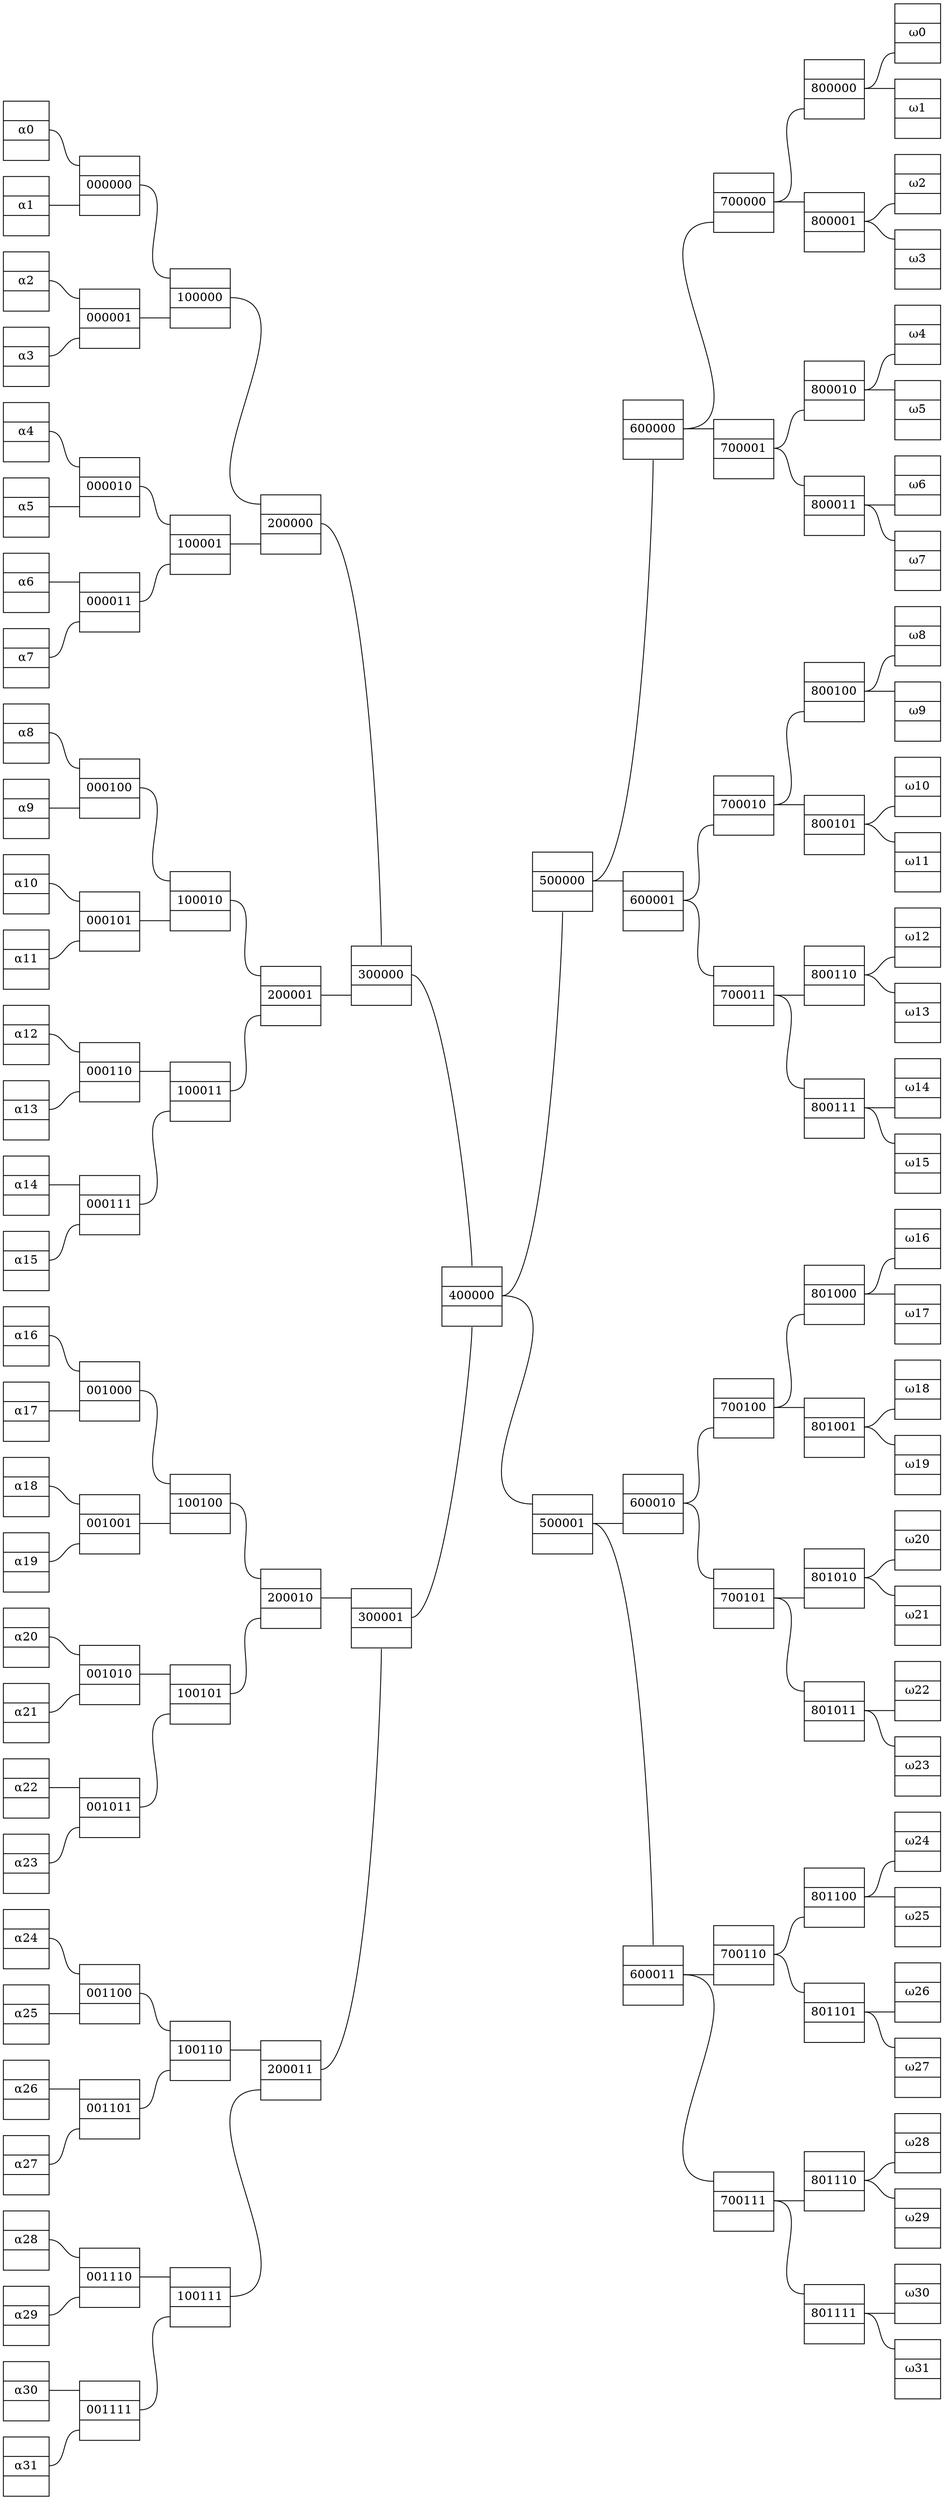 graph "32 binairy tree general" {
	graph [bb="0,0,981,2829",
		rankdir=LR
	];
	node [height=.1,
		label="\N",
		shape=record
	];
	α00000	 [height=0.97222,
		label="<f0> |<f1> α0|<f2>",
		pos="27,2763",
		rects="0,2774.5,54,2797.5 0,2751.5,54,2774.5 0,2728.5,54,2751.5",
		width=0.75];
	000000	 [height=0.97222,
		label="<f0> |<f1> 000000|<f2>",
		pos="118.5,2698",
		rects="90,2709.5,147,2732.5 90,2686.5,147,2709.5 90,2663.5,147,2686.5",
		width=0.79167];
	α00000:f1 -- 000000:f0	 [pos="54,2763 78.585,2763 65.415,2721 90,2721"];
	100000	 [height=0.97222,
		label="<f0> |<f1> 100000|<f2>",
		pos="211.5,2566",
		rects="183,2577.5,240,2600.5 183,2554.5,240,2577.5 183,2531.5,240,2554.5",
		width=0.79167];
	000000:f1 -- 100000:f0	 [pos="147,2698 198.02,2698 131.98,2589 183,2589"];
	α00001	 [height=0.97222,
		label="<f0> |<f1> α1|<f2>",
		pos="27,2675",
		rects="0,2686.5,54,2709.5 0,2663.5,54,2686.5 0,2640.5,54,2663.5",
		width=0.75];
	α00001:f1 -- 000000:f2	 [pos="54,2675 70,2675 74,2675 90,2675"];
	α00010	 [height=0.97222,
		label="<f0> |<f1> α2|<f2>",
		pos="27,2587",
		rects="0,2598.5,54,2621.5 0,2575.5,54,2598.5 0,2552.5,54,2575.5",
		width=0.75];
	000001	 [height=0.97222,
		label="<f0> |<f1> 000001|<f2>",
		pos="118.5,2543",
		rects="90,2554.5,147,2577.5 90,2531.5,147,2554.5 90,2508.5,147,2531.5",
		width=0.79167];
	α00010:f1 -- 000001:f0	 [pos="54,2587 72.523,2587 71.477,2566 90,2566"];
	000001:f1 -- 100000:f2	 [pos="147,2543 163,2543 167,2543 183,2543"];
	α00011	 [height=0.97222,
		label="<f0> |<f1> α3|<f2>",
		pos="27,2499",
		rects="0,2510.5,54,2533.5 0,2487.5,54,2510.5 0,2464.5,54,2487.5",
		width=0.75];
	α00011:f1 -- 000001:f2	 [pos="54,2499 72.523,2499 71.477,2520 90,2520"];
	α00100	 [height=0.97222,
		label="<f0> |<f1> α4|<f2>",
		pos="27,2411",
		rects="0,2422.5,54,2445.5 0,2399.5,54,2422.5 0,2376.5,54,2399.5",
		width=0.75];
	000010	 [height=0.97222,
		label="<f0> |<f1> 000010|<f2>",
		pos="118.5,2346",
		rects="90,2357.5,147,2380.5 90,2334.5,147,2357.5 90,2311.5,147,2334.5",
		width=0.79167];
	α00100:f1 -- 000010:f0	 [pos="54,2411 78.585,2411 65.415,2369 90,2369"];
	100001	 [height=0.97222,
		label="<f0> |<f1> 100001|<f2>",
		pos="211.5,2279",
		rects="183,2290.5,240,2313.5 183,2267.5,240,2290.5 183,2244.5,240,2267.5",
		width=0.79167];
	000010:f1 -- 100001:f0	 [pos="147,2346 172.27,2346 157.73,2302 183,2302"];
	α00101	 [height=0.97222,
		label="<f0> |<f1> α5|<f2>",
		pos="27,2323",
		rects="0,2334.5,54,2357.5 0,2311.5,54,2334.5 0,2288.5,54,2311.5",
		width=0.75];
	α00101:f1 -- 000010:f2	 [pos="54,2323 70,2323 74,2323 90,2323"];
	α00110	 [height=0.97222,
		label="<f0> |<f1> α6|<f2>",
		pos="27,2235",
		rects="0,2246.5,54,2269.5 0,2223.5,54,2246.5 0,2200.5,54,2223.5",
		width=0.75];
	000011	 [height=0.97222,
		label="<f0> |<f1> 000011|<f2>",
		pos="118.5,2212",
		rects="90,2223.5,147,2246.5 90,2200.5,147,2223.5 90,2177.5,147,2200.5",
		width=0.79167];
	α00110:f1 -- 000011:f0	 [pos="54,2235 70,2235 74,2235 90,2235"];
	000011:f1 -- 100001:f2	 [pos="147,2212 172.27,2212 157.73,2256 183,2256"];
	α00111	 [height=0.97222,
		label="<f0> |<f1> α7|<f2>",
		pos="27,2147",
		rects="0,2158.5,54,2181.5 0,2135.5,54,2158.5 0,2112.5,54,2135.5",
		width=0.75];
	α00111:f1 -- 000011:f2	 [pos="54,2147 78.585,2147 65.415,2189 90,2189"];
	α01000	 [height=0.97222,
		label="<f0> |<f1> α8|<f2>",
		pos="27,2059",
		rects="0,2070.5,54,2093.5 0,2047.5,54,2070.5 0,2024.5,54,2047.5",
		width=0.75];
	000100	 [height=0.97222,
		label="<f0> |<f1> 000100|<f2>",
		pos="118.5,1994",
		rects="90,2005.5,147,2028.5 90,1982.5,147,2005.5 90,1959.5,147,1982.5",
		width=0.79167];
	α01000:f1 -- 000100:f0	 [pos="54,2059 78.585,2059 65.415,2017 90,2017"];
	100010	 [height=0.97222,
		label="<f0> |<f1> 100010|<f2>",
		pos="211.5,1862",
		rects="183,1873.5,240,1896.5 183,1850.5,240,1873.5 183,1827.5,240,1850.5",
		width=0.79167];
	000100:f1 -- 100010:f0	 [pos="147,1994 198.02,1994 131.98,1885 183,1885"];
	α01001	 [height=0.97222,
		label="<f0> |<f1> α9|<f2>",
		pos="27,1971",
		rects="0,1982.5,54,2005.5 0,1959.5,54,1982.5 0,1936.5,54,1959.5",
		width=0.75];
	α01001:f1 -- 000100:f2	 [pos="54,1971 70,1971 74,1971 90,1971"];
	α01010	 [height=0.97222,
		label="<f0> |<f1> α10|<f2>",
		pos="27,1883",
		rects="0,1894.5,54,1917.5 0,1871.5,54,1894.5 0,1848.5,54,1871.5",
		width=0.75];
	000101	 [height=0.97222,
		label="<f0> |<f1> 000101|<f2>",
		pos="118.5,1839",
		rects="90,1850.5,147,1873.5 90,1827.5,147,1850.5 90,1804.5,147,1827.5",
		width=0.79167];
	α01010:f1 -- 000101:f0	 [pos="54,1883 72.523,1883 71.477,1862 90,1862"];
	000101:f1 -- 100010:f2	 [pos="147,1839 163,1839 167,1839 183,1839"];
	α01011	 [height=0.97222,
		label="<f0> |<f1> α11|<f2>",
		pos="27,1795",
		rects="0,1806.5,54,1829.5 0,1783.5,54,1806.5 0,1760.5,54,1783.5",
		width=0.75];
	α01011:f1 -- 000101:f2	 [pos="54,1795 72.523,1795 71.477,1816 90,1816"];
	α01100	 [height=0.97222,
		label="<f0> |<f1> α12|<f2>",
		pos="27,1707",
		rects="0,1718.5,54,1741.5 0,1695.5,54,1718.5 0,1672.5,54,1695.5",
		width=0.75];
	000110	 [height=0.97222,
		label="<f0> |<f1> 000110|<f2>",
		pos="118.5,1663",
		rects="90,1674.5,147,1697.5 90,1651.5,147,1674.5 90,1628.5,147,1651.5",
		width=0.79167];
	α01100:f1 -- 000110:f0	 [pos="54,1707 72.523,1707 71.477,1686 90,1686"];
	100011	 [height=0.97222,
		label="<f0> |<f1> 100011|<f2>",
		pos="211.5,1640",
		rects="183,1651.5,240,1674.5 183,1628.5,240,1651.5 183,1605.5,240,1628.5",
		width=0.79167];
	000110:f1 -- 100011:f0	 [pos="147,1663 163,1663 167,1663 183,1663"];
	α01101	 [height=0.97222,
		label="<f0> |<f1> α13|<f2>",
		pos="27,1619",
		rects="0,1630.5,54,1653.5 0,1607.5,54,1630.5 0,1584.5,54,1607.5",
		width=0.75];
	α01101:f1 -- 000110:f2	 [pos="54,1619 72.523,1619 71.477,1640 90,1640"];
	α01110	 [height=0.97222,
		label="<f0> |<f1> α14|<f2>",
		pos="27,1531",
		rects="0,1542.5,54,1565.5 0,1519.5,54,1542.5 0,1496.5,54,1519.5",
		width=0.75];
	000111	 [height=0.97222,
		label="<f0> |<f1> 000111|<f2>",
		pos="118.5,1508",
		rects="90,1519.5,147,1542.5 90,1496.5,147,1519.5 90,1473.5,147,1496.5",
		width=0.79167];
	α01110:f1 -- 000111:f0	 [pos="54,1531 70,1531 74,1531 90,1531"];
	000111:f1 -- 100011:f2	 [pos="147,1508 198.02,1508 131.98,1617 183,1617"];
	α01111	 [height=0.97222,
		label="<f0> |<f1> α15|<f2>",
		pos="27,1443",
		rects="0,1454.5,54,1477.5 0,1431.5,54,1454.5 0,1408.5,54,1431.5",
		width=0.75];
	α01111:f1 -- 000111:f2	 [pos="54,1443 78.585,1443 65.415,1485 90,1485"];
	α10000	 [height=0.97222,
		label="<f0> |<f1> α16|<f2>",
		pos="27,1355",
		rects="0,1366.5,54,1389.5 0,1343.5,54,1366.5 0,1320.5,54,1343.5",
		width=0.75];
	001000	 [height=0.97222,
		label="<f0> |<f1> 001000|<f2>",
		pos="118.5,1290",
		rects="90,1301.5,147,1324.5 90,1278.5,147,1301.5 90,1255.5,147,1278.5",
		width=0.79167];
	α10000:f1 -- 001000:f0	 [pos="54,1355 78.585,1355 65.415,1313 90,1313"];
	100100	 [height=0.97222,
		label="<f0> |<f1> 100100|<f2>",
		pos="211.5,1158",
		rects="183,1169.5,240,1192.5 183,1146.5,240,1169.5 183,1123.5,240,1146.5",
		width=0.79167];
	001000:f1 -- 100100:f0	 [pos="147,1290 198.02,1290 131.98,1181 183,1181"];
	α10001	 [height=0.97222,
		label="<f0> |<f1> α17|<f2>",
		pos="27,1267",
		rects="0,1278.5,54,1301.5 0,1255.5,54,1278.5 0,1232.5,54,1255.5",
		width=0.75];
	α10001:f1 -- 001000:f2	 [pos="54,1267 70,1267 74,1267 90,1267"];
	α10010	 [height=0.97222,
		label="<f0> |<f1> α18|<f2>",
		pos="27,1179",
		rects="0,1190.5,54,1213.5 0,1167.5,54,1190.5 0,1144.5,54,1167.5",
		width=0.75];
	001001	 [height=0.97222,
		label="<f0> |<f1> 001001|<f2>",
		pos="118.5,1135",
		rects="90,1146.5,147,1169.5 90,1123.5,147,1146.5 90,1100.5,147,1123.5",
		width=0.79167];
	α10010:f1 -- 001001:f0	 [pos="54,1179 72.523,1179 71.477,1158 90,1158"];
	001001:f1 -- 100100:f2	 [pos="147,1135 163,1135 167,1135 183,1135"];
	α10011	 [height=0.97222,
		label="<f0> |<f1> α19|<f2>",
		pos="27,1091",
		rects="0,1102.5,54,1125.5 0,1079.5,54,1102.5 0,1056.5,54,1079.5",
		width=0.75];
	α10011:f1 -- 001001:f2	 [pos="54,1091 72.523,1091 71.477,1112 90,1112"];
	α10100	 [height=0.97222,
		label="<f0> |<f1> α20|<f2>",
		pos="27,1003",
		rects="0,1014.5,54,1037.5 0,991.5,54,1014.5 0,968.5,54,991.5",
		width=0.75];
	001010	 [height=0.97222,
		label="<f0> |<f1> 001010|<f2>",
		pos="118.5,959",
		rects="90,970.5,147,993.5 90,947.5,147,970.5 90,924.5,147,947.5",
		width=0.79167];
	α10100:f1 -- 001010:f0	 [pos="54,1003 72.523,1003 71.477,982 90,982"];
	100101	 [height=0.97222,
		label="<f0> |<f1> 100101|<f2>",
		pos="211.5,936",
		rects="183,947.5,240,970.5 183,924.5,240,947.5 183,901.5,240,924.5",
		width=0.79167];
	001010:f1 -- 100101:f0	 [pos="147,959 163,959 167,959 183,959"];
	α10101	 [height=0.97222,
		label="<f0> |<f1> α21|<f2>",
		pos="27,915",
		rects="0,926.5,54,949.5 0,903.5,54,926.5 0,880.5,54,903.5",
		width=0.75];
	α10101:f1 -- 001010:f2	 [pos="54,915 72.523,915 71.477,936 90,936"];
	α10110	 [height=0.97222,
		label="<f0> |<f1> α22|<f2>",
		pos="27,827",
		rects="0,838.5,54,861.5 0,815.5,54,838.5 0,792.5,54,815.5",
		width=0.75];
	001011	 [height=0.97222,
		label="<f0> |<f1> 001011|<f2>",
		pos="118.5,804",
		rects="90,815.5,147,838.5 90,792.5,147,815.5 90,769.5,147,792.5",
		width=0.79167];
	α10110:f1 -- 001011:f0	 [pos="54,827 70,827 74,827 90,827"];
	001011:f1 -- 100101:f2	 [pos="147,804 198.02,804 131.98,913 183,913"];
	α10111	 [height=0.97222,
		label="<f0> |<f1> α23|<f2>",
		pos="27,739",
		rects="0,750.5,54,773.5 0,727.5,54,750.5 0,704.5,54,727.5",
		width=0.75];
	α10111:f1 -- 001011:f2	 [pos="54,739 78.585,739 65.415,781 90,781"];
	α11000	 [height=0.97222,
		label="<f0> |<f1> α24|<f2>",
		pos="27,651",
		rects="0,662.5,54,685.5 0,639.5,54,662.5 0,616.5,54,639.5",
		width=0.75];
	001100	 [height=0.97222,
		label="<f0> |<f1> 001100|<f2>",
		pos="118.5,586",
		rects="90,597.5,147,620.5 90,574.5,147,597.5 90,551.5,147,574.5",
		width=0.79167];
	α11000:f1 -- 001100:f0	 [pos="54,651 78.585,651 65.415,609 90,609"];
	100110	 [height=0.97222,
		label="<f0> |<f1> 100110|<f2>",
		pos="211.5,519",
		rects="183,530.5,240,553.5 183,507.5,240,530.5 183,484.5,240,507.5",
		width=0.79167];
	001100:f1 -- 100110:f0	 [pos="147,586 172.27,586 157.73,542 183,542"];
	α11001	 [height=0.97222,
		label="<f0> |<f1> α25|<f2>",
		pos="27,563",
		rects="0,574.5,54,597.5 0,551.5,54,574.5 0,528.5,54,551.5",
		width=0.75];
	α11001:f1 -- 001100:f2	 [pos="54,563 70,563 74,563 90,563"];
	α11010	 [height=0.97222,
		label="<f0> |<f1> α26|<f2>",
		pos="27,475",
		rects="0,486.5,54,509.5 0,463.5,54,486.5 0,440.5,54,463.5",
		width=0.75];
	001101	 [height=0.97222,
		label="<f0> |<f1> 001101|<f2>",
		pos="118.5,452",
		rects="90,463.5,147,486.5 90,440.5,147,463.5 90,417.5,147,440.5",
		width=0.79167];
	α11010:f1 -- 001101:f0	 [pos="54,475 70,475 74,475 90,475"];
	001101:f1 -- 100110:f2	 [pos="147,452 172.27,452 157.73,496 183,496"];
	α11011	 [height=0.97222,
		label="<f0> |<f1> α27|<f2>",
		pos="27,387",
		rects="0,398.5,54,421.5 0,375.5,54,398.5 0,352.5,54,375.5",
		width=0.75];
	α11011:f1 -- 001101:f2	 [pos="54,387 78.585,387 65.415,429 90,429"];
	α11100	 [height=0.97222,
		label="<f0> |<f1> α28|<f2>",
		pos="27,299",
		rects="0,310.5,54,333.5 0,287.5,54,310.5 0,264.5,54,287.5",
		width=0.75];
	001110	 [height=0.97222,
		label="<f0> |<f1> 001110|<f2>",
		pos="118.5,255",
		rects="90,266.5,147,289.5 90,243.5,147,266.5 90,220.5,147,243.5",
		width=0.79167];
	α11100:f1 -- 001110:f0	 [pos="54,299 72.523,299 71.477,278 90,278"];
	100111	 [height=0.97222,
		label="<f0> |<f1> 100111|<f2>",
		pos="211.5,232",
		rects="183,243.5,240,266.5 183,220.5,240,243.5 183,197.5,240,220.5",
		width=0.79167];
	001110:f1 -- 100111:f0	 [pos="147,255 163,255 167,255 183,255"];
	α11101	 [height=0.97222,
		label="<f0> |<f1> α29|<f2>",
		pos="27,211",
		rects="0,222.5,54,245.5 0,199.5,54,222.5 0,176.5,54,199.5",
		width=0.75];
	α11101:f1 -- 001110:f2	 [pos="54,211 72.523,211 71.477,232 90,232"];
	α11110	 [height=0.97222,
		label="<f0> |<f1> α30|<f2>",
		pos="27,123",
		rects="0,134.5,54,157.5 0,111.5,54,134.5 0,88.5,54,111.5",
		width=0.75];
	001111	 [height=0.97222,
		label="<f0> |<f1> 001111|<f2>",
		pos="118.5,100",
		rects="90,111.5,147,134.5 90,88.5,147,111.5 90,65.5,147,88.5",
		width=0.79167];
	α11110:f1 -- 001111:f0	 [pos="54,123 70,123 74,123 90,123"];
	001111:f1 -- 100111:f2	 [pos="147,100 198.02,100 131.98,209 183,209"];
	α11111	 [height=0.97222,
		label="<f0> |<f1> α31|<f2>",
		pos="27,35",
		rects="0,46.5,54,69.5 0,23.5,54,46.5 0,0.5,54,23.5",
		width=0.75];
	α11111:f1 -- 001111:f2	 [pos="54,35 78.585,35 65.415,77 90,77"];
	ω00000	 [height=0.97222,
		label="<f0> |<f1> ω0|<f2>",
		pos="954,2794",
		rects="927,2805.5,981,2828.5 927,2782.5,981,2805.5 927,2759.5,981,2782.5",
		width=0.75];
	ω00001	 [height=0.97222,
		label="<f0> |<f1> ω1|<f2>",
		pos="954,2706",
		rects="927,2717.5,981,2740.5 927,2694.5,981,2717.5 927,2671.5,981,2694.5",
		width=0.75];
	ω00010	 [height=0.97222,
		label="<f0> |<f1> ω2|<f2>",
		pos="954,2618",
		rects="927,2629.5,981,2652.5 927,2606.5,981,2629.5 927,2583.5,981,2606.5",
		width=0.75];
	ω00011	 [height=0.97222,
		label="<f0> |<f1> ω3|<f2>",
		pos="954,2530",
		rects="927,2541.5,981,2564.5 927,2518.5,981,2541.5 927,2495.5,981,2518.5",
		width=0.75];
	ω00100	 [height=0.97222,
		label="<f0> |<f1> ω4|<f2>",
		pos="954,2442",
		rects="927,2453.5,981,2476.5 927,2430.5,981,2453.5 927,2407.5,981,2430.5",
		width=0.75];
	ω00101	 [height=0.97222,
		label="<f0> |<f1> ω5|<f2>",
		pos="954,2354",
		rects="927,2365.5,981,2388.5 927,2342.5,981,2365.5 927,2319.5,981,2342.5",
		width=0.75];
	ω00110	 [height=0.97222,
		label="<f0> |<f1> ω6|<f2>",
		pos="954,2266",
		rects="927,2277.5,981,2300.5 927,2254.5,981,2277.5 927,2231.5,981,2254.5",
		width=0.75];
	ω00111	 [height=0.97222,
		label="<f0> |<f1> ω7|<f2>",
		pos="954,2178",
		rects="927,2189.5,981,2212.5 927,2166.5,981,2189.5 927,2143.5,981,2166.5",
		width=0.75];
	ω01000	 [height=0.97222,
		label="<f0> |<f1> ω8|<f2>",
		pos="954,2090",
		rects="927,2101.5,981,2124.5 927,2078.5,981,2101.5 927,2055.5,981,2078.5",
		width=0.75];
	ω01001	 [height=0.97222,
		label="<f0> |<f1> ω9|<f2>",
		pos="954,2002",
		rects="927,2013.5,981,2036.5 927,1990.5,981,2013.5 927,1967.5,981,1990.5",
		width=0.75];
	ω01010	 [height=0.97222,
		label="<f0> |<f1> ω10|<f2>",
		pos="954,1914",
		rects="927,1925.5,981,1948.5 927,1902.5,981,1925.5 927,1879.5,981,1902.5",
		width=0.75];
	ω01011	 [height=0.97222,
		label="<f0> |<f1> ω11|<f2>",
		pos="954,1826",
		rects="927,1837.5,981,1860.5 927,1814.5,981,1837.5 927,1791.5,981,1814.5",
		width=0.75];
	ω01100	 [height=0.97222,
		label="<f0> |<f1> ω12|<f2>",
		pos="954,1738",
		rects="927,1749.5,981,1772.5 927,1726.5,981,1749.5 927,1703.5,981,1726.5",
		width=0.75];
	ω01101	 [height=0.97222,
		label="<f0> |<f1> ω13|<f2>",
		pos="954,1650",
		rects="927,1661.5,981,1684.5 927,1638.5,981,1661.5 927,1615.5,981,1638.5",
		width=0.75];
	ω01110	 [height=0.97222,
		label="<f0> |<f1> ω14|<f2>",
		pos="954,1562",
		rects="927,1573.5,981,1596.5 927,1550.5,981,1573.5 927,1527.5,981,1550.5",
		width=0.75];
	ω01111	 [height=0.97222,
		label="<f0> |<f1> ω15|<f2>",
		pos="954,1474",
		rects="927,1485.5,981,1508.5 927,1462.5,981,1485.5 927,1439.5,981,1462.5",
		width=0.75];
	ω10000	 [height=0.97222,
		label="<f0> |<f1> ω16|<f2>",
		pos="954,1386",
		rects="927,1397.5,981,1420.5 927,1374.5,981,1397.5 927,1351.5,981,1374.5",
		width=0.75];
	ω10001	 [height=0.97222,
		label="<f0> |<f1> ω17|<f2>",
		pos="954,1298",
		rects="927,1309.5,981,1332.5 927,1286.5,981,1309.5 927,1263.5,981,1286.5",
		width=0.75];
	ω10010	 [height=0.97222,
		label="<f0> |<f1> ω18|<f2>",
		pos="954,1210",
		rects="927,1221.5,981,1244.5 927,1198.5,981,1221.5 927,1175.5,981,1198.5",
		width=0.75];
	ω10011	 [height=0.97222,
		label="<f0> |<f1> ω19|<f2>",
		pos="954,1122",
		rects="927,1133.5,981,1156.5 927,1110.5,981,1133.5 927,1087.5,981,1110.5",
		width=0.75];
	ω10100	 [height=0.97222,
		label="<f0> |<f1> ω20|<f2>",
		pos="954,1034",
		rects="927,1045.5,981,1068.5 927,1022.5,981,1045.5 927,999.5,981,1022.5",
		width=0.75];
	ω10101	 [height=0.97222,
		label="<f0> |<f1> ω21|<f2>",
		pos="954,946",
		rects="927,957.5,981,980.5 927,934.5,981,957.5 927,911.5,981,934.5",
		width=0.75];
	ω10110	 [height=0.97222,
		label="<f0> |<f1> ω22|<f2>",
		pos="954,858",
		rects="927,869.5,981,892.5 927,846.5,981,869.5 927,823.5,981,846.5",
		width=0.75];
	ω10111	 [height=0.97222,
		label="<f0> |<f1> ω23|<f2>",
		pos="954,770",
		rects="927,781.5,981,804.5 927,758.5,981,781.5 927,735.5,981,758.5",
		width=0.75];
	ω11000	 [height=0.97222,
		label="<f0> |<f1> ω24|<f2>",
		pos="954,682",
		rects="927,693.5,981,716.5 927,670.5,981,693.5 927,647.5,981,670.5",
		width=0.75];
	ω11001	 [height=0.97222,
		label="<f0> |<f1> ω25|<f2>",
		pos="954,594",
		rects="927,605.5,981,628.5 927,582.5,981,605.5 927,559.5,981,582.5",
		width=0.75];
	ω11010	 [height=0.97222,
		label="<f0> |<f1> ω26|<f2>",
		pos="954,506",
		rects="927,517.5,981,540.5 927,494.5,981,517.5 927,471.5,981,494.5",
		width=0.75];
	ω11011	 [height=0.97222,
		label="<f0> |<f1> ω27|<f2>",
		pos="954,418",
		rects="927,429.5,981,452.5 927,406.5,981,429.5 927,383.5,981,406.5",
		width=0.75];
	ω11100	 [height=0.97222,
		label="<f0> |<f1> ω28|<f2>",
		pos="954,330",
		rects="927,341.5,981,364.5 927,318.5,981,341.5 927,295.5,981,318.5",
		width=0.75];
	ω11101	 [height=0.97222,
		label="<f0> |<f1> ω29|<f2>",
		pos="954,242",
		rects="927,253.5,981,276.5 927,230.5,981,253.5 927,207.5,981,230.5",
		width=0.75];
	ω11110	 [height=0.97222,
		label="<f0> |<f1> ω30|<f2>",
		pos="954,154",
		rects="927,165.5,981,188.5 927,142.5,981,165.5 927,119.5,981,142.5",
		width=0.75];
	ω11111	 [height=0.97222,
		label="<f0> |<f1> ω31|<f2>",
		pos="954,66",
		rects="927,77.5,981,100.5 927,54.5,981,77.5 927,31.5,981,54.5",
		width=0.75];
	200000	 [height=0.97222,
		label="<f0> |<f1> 200000|<f2>",
		pos="304.5,2302",
		rects="276,2313.5,333,2336.5 276,2290.5,333,2313.5 276,2267.5,333,2290.5",
		width=0.79167];
	100000:f1 -- 200000:f0	 [pos="240,2566 292.66,2566 304.5,2390.7 304.5,2338"];
	100001:f1 -- 200000:f2	 [pos="240,2279 256,2279 260,2279 276,2279"];
	200001	 [height=0.97222,
		label="<f0> |<f1> 200001|<f2>",
		pos="304.5,1751",
		rects="276,1762.5,333,1785.5 276,1739.5,333,1762.5 276,1716.5,333,1739.5",
		width=0.79167];
	100010:f1 -- 200001:f0	 [pos="240,1862 282.26,1862 233.74,1774 276,1774"];
	100011:f1 -- 200001:f2	 [pos="240,1640 282.26,1640 233.74,1728 276,1728"];
	200010	 [height=0.97222,
		label="<f0> |<f1> 200010|<f2>",
		pos="304.5,1068",
		rects="276,1079.5,333,1102.5 276,1056.5,333,1079.5 276,1033.5,333,1056.5",
		width=0.79167];
	100100:f1 -- 200010:f0	 [pos="240,1158 273.8,1158 242.2,1091 276,1091"];
	100101:f1 -- 200010:f2	 [pos="240,936 291.02,936 224.98,1045 276,1045"];
	200011	 [height=0.97222,
		label="<f0> |<f1> 200011|<f2>",
		pos="304.5,496",
		rects="276,507.5,333,530.5 276,484.5,333,507.5 276,461.5,333,484.5",
		width=0.79167];
	100110:f1 -- 200011:f0	 [pos="240,519 256,519 260,519 276,519"];
	100111:f1 -- 200011:f2	 [pos="240,232 292.66,232 304.5,407.34 304.5,460"];
	800000	 [height=0.97222,
		label="<f0> |<f1> 800000|<f2>",
		pos="862.5,2729",
		rects="834,2740.5,891,2763.5 834,2717.5,891,2740.5 834,2694.5,891,2717.5",
		width=0.79167];
	800000:f1 -- ω00000:f2	 [pos="891,2729 915.59,2729 902.41,2771 927,2771"];
	800000:f1 -- ω00001:f0	 [pos="891,2729 907,2729 911,2729 927,2729"];
	800001	 [height=0.97222,
		label="<f0> |<f1> 800001|<f2>",
		pos="862.5,2574",
		rects="834,2585.5,891,2608.5 834,2562.5,891,2585.5 834,2539.5,891,2562.5",
		width=0.79167];
	800001:f1 -- ω00010:f2	 [pos="891,2574 909.52,2574 908.48,2595 927,2595"];
	800001:f1 -- ω00011:f0	 [pos="891,2574 909.52,2574 908.48,2553 927,2553"];
	800010	 [height=0.97222,
		label="<f0> |<f1> 800010|<f2>",
		pos="862.5,2377",
		rects="834,2388.5,891,2411.5 834,2365.5,891,2388.5 834,2342.5,891,2365.5",
		width=0.79167];
	800010:f1 -- ω00100:f2	 [pos="891,2377 915.59,2377 902.41,2419 927,2419"];
	800010:f1 -- ω00101:f0	 [pos="891,2377 907,2377 911,2377 927,2377"];
	800011	 [height=0.97222,
		label="<f0> |<f1> 800011|<f2>",
		pos="862.5,2243",
		rects="834,2254.5,891,2277.5 834,2231.5,891,2254.5 834,2208.5,891,2231.5",
		width=0.79167];
	800011:f1 -- ω00110:f2	 [pos="891,2243 907,2243 911,2243 927,2243"];
	800011:f1 -- ω00111:f0	 [pos="891,2243 915.59,2243 902.41,2201 927,2201"];
	800100	 [height=0.97222,
		label="<f0> |<f1> 800100|<f2>",
		pos="862.5,2025",
		rects="834,2036.5,891,2059.5 834,2013.5,891,2036.5 834,1990.5,891,2013.5",
		width=0.79167];
	800100:f1 -- ω01000:f2	 [pos="891,2025 915.59,2025 902.41,2067 927,2067"];
	800100:f1 -- ω01001:f0	 [pos="891,2025 907,2025 911,2025 927,2025"];
	800101	 [height=0.97222,
		label="<f0> |<f1> 800101|<f2>",
		pos="862.5,1870",
		rects="834,1881.5,891,1904.5 834,1858.5,891,1881.5 834,1835.5,891,1858.5",
		width=0.79167];
	800101:f1 -- ω01010:f2	 [pos="891,1870 909.52,1870 908.48,1891 927,1891"];
	800101:f1 -- ω01011:f0	 [pos="891,1870 909.52,1870 908.48,1849 927,1849"];
	800110	 [height=0.97222,
		label="<f0> |<f1> 800110|<f2>",
		pos="862.5,1694",
		rects="834,1705.5,891,1728.5 834,1682.5,891,1705.5 834,1659.5,891,1682.5",
		width=0.79167];
	800110:f1 -- ω01100:f2	 [pos="891,1694 909.52,1694 908.48,1715 927,1715"];
	800110:f1 -- ω01101:f0	 [pos="891,1694 909.52,1694 908.48,1673 927,1673"];
	800111	 [height=0.97222,
		label="<f0> |<f1> 800111|<f2>",
		pos="862.5,1539",
		rects="834,1550.5,891,1573.5 834,1527.5,891,1550.5 834,1504.5,891,1527.5",
		width=0.79167];
	800111:f1 -- ω01110:f2	 [pos="891,1539 907,1539 911,1539 927,1539"];
	800111:f1 -- ω01111:f0	 [pos="891,1539 915.59,1539 902.41,1497 927,1497"];
	801000	 [height=0.97222,
		label="<f0> |<f1> 801000|<f2>",
		pos="862.5,1321",
		rects="834,1332.5,891,1355.5 834,1309.5,891,1332.5 834,1286.5,891,1309.5",
		width=0.79167];
	801000:f1 -- ω10000:f2	 [pos="891,1321 915.59,1321 902.41,1363 927,1363"];
	801000:f1 -- ω10001:f0	 [pos="891,1321 907,1321 911,1321 927,1321"];
	801001	 [height=0.97222,
		label="<f0> |<f1> 801001|<f2>",
		pos="862.5,1166",
		rects="834,1177.5,891,1200.5 834,1154.5,891,1177.5 834,1131.5,891,1154.5",
		width=0.79167];
	801001:f1 -- ω10010:f2	 [pos="891,1166 909.52,1166 908.48,1187 927,1187"];
	801001:f1 -- ω10011:f0	 [pos="891,1166 909.52,1166 908.48,1145 927,1145"];
	801010	 [height=0.97222,
		label="<f0> |<f1> 801010|<f2>",
		pos="862.5,990",
		rects="834,1001.5,891,1024.5 834,978.5,891,1001.5 834,955.5,891,978.5",
		width=0.79167];
	801010:f1 -- ω10100:f2	 [pos="891,990 909.52,990 908.48,1011 927,1011"];
	801010:f1 -- ω10101:f0	 [pos="891,990 909.52,990 908.48,969 927,969"];
	801011	 [height=0.97222,
		label="<f0> |<f1> 801011|<f2>",
		pos="862.5,835",
		rects="834,846.5,891,869.5 834,823.5,891,846.5 834,800.5,891,823.5",
		width=0.79167];
	801011:f1 -- ω10110:f2	 [pos="891,835 907,835 911,835 927,835"];
	801011:f1 -- ω10111:f0	 [pos="891,835 915.59,835 902.41,793 927,793"];
	801100	 [height=0.97222,
		label="<f0> |<f1> 801100|<f2>",
		pos="862.5,617",
		rects="834,628.5,891,651.5 834,605.5,891,628.5 834,582.5,891,605.5",
		width=0.79167];
	801100:f1 -- ω11000:f2	 [pos="891,617 915.59,617 902.41,659 927,659"];
	801100:f1 -- ω11001:f0	 [pos="891,617 907,617 911,617 927,617"];
	801101	 [height=0.97222,
		label="<f0> |<f1> 801101|<f2>",
		pos="862.5,483",
		rects="834,494.5,891,517.5 834,471.5,891,494.5 834,448.5,891,471.5",
		width=0.79167];
	801101:f1 -- ω11010:f2	 [pos="891,483 907,483 911,483 927,483"];
	801101:f1 -- ω11011:f0	 [pos="891,483 915.59,483 902.41,441 927,441"];
	801110	 [height=0.97222,
		label="<f0> |<f1> 801110|<f2>",
		pos="862.5,286",
		rects="834,297.5,891,320.5 834,274.5,891,297.5 834,251.5,891,274.5",
		width=0.79167];
	801110:f1 -- ω11100:f2	 [pos="891,286 909.52,286 908.48,307 927,307"];
	801110:f1 -- ω11101:f0	 [pos="891,286 909.52,286 908.48,265 927,265"];
	801111	 [height=0.97222,
		label="<f0> |<f1> 801111|<f2>",
		pos="862.5,131",
		rects="834,142.5,891,165.5 834,119.5,891,142.5 834,96.5,891,119.5",
		width=0.79167];
	801111:f1 -- ω11110:f2	 [pos="891,131 907,131 911,131 927,131"];
	801111:f1 -- ω11111:f0	 [pos="891,131 915.59,131 902.41,89 927,89"];
	300000	 [height=0.97222,
		label="<f0> |<f1> 300000|<f2>",
		pos="397.5,1774",
		rects="369,1785.5,426,1808.5 369,1762.5,426,1785.5 369,1739.5,426,1762.5",
		width=0.79167];
	200000:f1 -- 300000:f0	 [pos="333,2302 388.13,2302 397.5,1865.1 397.5,1810"];
	200001:f1 -- 300000:f2	 [pos="333,1751 349,1751 353,1751 369,1751"];
	300001	 [height=0.97222,
		label="<f0> |<f1> 300001|<f2>",
		pos="397.5,1045",
		rects="369,1056.5,426,1079.5 369,1033.5,426,1056.5 369,1010.5,426,1033.5",
		width=0.79167];
	200010:f1 -- 300001:f0	 [pos="333,1068 349,1068 353,1068 369,1068"];
	200011:f1 -- 300001:f2	 [pos="333,496 390.45,496 397.5,951.55 397.5,1009"];
	700000	 [height=0.97222,
		label="<f0> |<f1> 700000|<f2>",
		pos="769.5,2597",
		rects="741,2608.5,798,2631.5 741,2585.5,798,2608.5 741,2562.5,798,2585.5",
		width=0.79167];
	700000:f1 -- 800000:f2	 [pos="798,2597 849.02,2597 782.98,2706 834,2706"];
	700000:f1 -- 800001:f0	 [pos="798,2597 814,2597 818,2597 834,2597"];
	700001	 [height=0.97222,
		label="<f0> |<f1> 700001|<f2>",
		pos="769.5,2310",
		rects="741,2321.5,798,2344.5 741,2298.5,798,2321.5 741,2275.5,798,2298.5",
		width=0.79167];
	700001:f1 -- 800010:f2	 [pos="798,2310 823.27,2310 808.73,2354 834,2354"];
	700001:f1 -- 800011:f0	 [pos="798,2310 823.27,2310 808.73,2266 834,2266"];
	700010	 [height=0.97222,
		label="<f0> |<f1> 700010|<f2>",
		pos="769.5,1893",
		rects="741,1904.5,798,1927.5 741,1881.5,798,1904.5 741,1858.5,798,1881.5",
		width=0.79167];
	700010:f1 -- 800100:f2	 [pos="798,1893 849.02,1893 782.98,2002 834,2002"];
	700010:f1 -- 800101:f0	 [pos="798,1893 814,1893 818,1893 834,1893"];
	700011	 [height=0.97222,
		label="<f0> |<f1> 700011|<f2>",
		pos="769.5,1671",
		rects="741,1682.5,798,1705.5 741,1659.5,798,1682.5 741,1636.5,798,1659.5",
		width=0.79167];
	700011:f1 -- 800110:f2	 [pos="798,1671 814,1671 818,1671 834,1671"];
	700011:f1 -- 800111:f0	 [pos="798,1671 849.02,1671 782.98,1562 834,1562"];
	700100	 [height=0.97222,
		label="<f0> |<f1> 700100|<f2>",
		pos="769.5,1189",
		rects="741,1200.5,798,1223.5 741,1177.5,798,1200.5 741,1154.5,798,1177.5",
		width=0.79167];
	700100:f1 -- 801000:f2	 [pos="798,1189 849.02,1189 782.98,1298 834,1298"];
	700100:f1 -- 801001:f0	 [pos="798,1189 814,1189 818,1189 834,1189"];
	700101	 [height=0.97222,
		label="<f0> |<f1> 700101|<f2>",
		pos="769.5,967",
		rects="741,978.5,798,1001.5 741,955.5,798,978.5 741,932.5,798,955.5",
		width=0.79167];
	700101:f1 -- 801010:f2	 [pos="798,967 814,967 818,967 834,967"];
	700101:f1 -- 801011:f0	 [pos="798,967 849.02,967 782.98,858 834,858"];
	700110	 [height=0.97222,
		label="<f0> |<f1> 700110|<f2>",
		pos="769.5,550",
		rects="741,561.5,798,584.5 741,538.5,798,561.5 741,515.5,798,538.5",
		width=0.79167];
	700110:f1 -- 801100:f2	 [pos="798,550 823.27,550 808.73,594 834,594"];
	700110:f1 -- 801101:f0	 [pos="798,550 823.27,550 808.73,506 834,506"];
	700111	 [height=0.97222,
		label="<f0> |<f1> 700111|<f2>",
		pos="769.5,263",
		rects="741,274.5,798,297.5 741,251.5,798,274.5 741,228.5,798,251.5",
		width=0.79167];
	700111:f1 -- 801110:f2	 [pos="798,263 814,263 818,263 834,263"];
	700111:f1 -- 801111:f0	 [pos="798,263 849.02,263 782.98,154 834,154"];
	400000	 [height=0.97222,
		label="<f0> |<f1> 400000|<f2>",
		pos="490.5,1409",
		rects="462,1420.5,519,1443.5 462,1397.5,519,1420.5 462,1374.5,519,1397.5",
		width=0.79167];
	300000:f1 -- 400000:f0	 [pos="426,1774 463.25,1774 490.5,1482.3 490.5,1445"];
	300001:f1 -- 400000:f2	 [pos="426,1045 463.14,1045 490.5,1335.9 490.5,1373"];
	600000	 [height=0.97222,
		label="<f0> |<f1> 600000|<f2>",
		pos="676.5,2333",
		rects="648,2344.5,705,2367.5 648,2321.5,705,2344.5 648,2298.5,705,2321.5",
		width=0.79167];
	600000:f1 -- 700000:f2	 [pos="705,2333 757.66,2333 769.5,2508.3 769.5,2561"];
	600000:f1 -- 700001:f0	 [pos="705,2333 721,2333 725,2333 741,2333"];
	600001	 [height=0.97222,
		label="<f0> |<f1> 600001|<f2>",
		pos="676.5,1782",
		rects="648,1793.5,705,1816.5 648,1770.5,705,1793.5 648,1747.5,705,1770.5",
		width=0.79167];
	600001:f1 -- 700010:f2	 [pos="705,1782 747.26,1782 698.74,1870 741,1870"];
	600001:f1 -- 700011:f0	 [pos="705,1782 747.26,1782 698.74,1694 741,1694"];
	600010	 [height=0.97222,
		label="<f0> |<f1> 600010|<f2>",
		pos="676.5,1078",
		rects="648,1089.5,705,1112.5 648,1066.5,705,1089.5 648,1043.5,705,1066.5",
		width=0.79167];
	600010:f1 -- 700100:f2	 [pos="705,1078 747.26,1078 698.74,1166 741,1166"];
	600010:f1 -- 700101:f0	 [pos="705,1078 747.26,1078 698.74,990 741,990"];
	600011	 [height=0.97222,
		label="<f0> |<f1> 600011|<f2>",
		pos="676.5,527",
		rects="648,538.5,705,561.5 648,515.5,705,538.5 648,492.5,705,515.5",
		width=0.79167];
	600011:f1 -- 700110:f2	 [pos="705,527 721,527 725,527 741,527"];
	600011:f1 -- 700111:f0	 [pos="705,527 757.66,527 769.5,351.66 769.5,299"];
	500000	 [height=0.97222,
		label="<f0> |<f1> 500000|<f2>",
		pos="583.5,1805",
		rects="555,1816.5,612,1839.5 555,1793.5,612,1816.5 555,1770.5,612,1793.5",
		width=0.79167];
	400000:f1 -- 500000:f2	 [pos="519,1409 559.64,1409 583.5,1728.4 583.5,1769"];
	500001	 [height=0.97222,
		label="<f0> |<f1> 500001|<f2>",
		pos="583.5,1055",
		rects="555,1066.5,612,1089.5 555,1043.5,612,1066.5 555,1020.5,612,1043.5",
		width=0.79167];
	400000:f1 -- 500001:f0	 [pos="519,1409 555.05,1409 583.5,1127.1 583.5,1091"];
	500000:f1 -- 600000:f2	 [pos="612,1805 667.13,1805 676.5,2241.9 676.5,2297"];
	500000:f1 -- 600001:f0	 [pos="612,1805 628,1805 632,1805 648,1805"];
	500001:f1 -- 600010:f2	 [pos="612,1055 628,1055 632,1055 648,1055"];
	500001:f1 -- 600011:f0	 [pos="612,1055 667.13,1055 676.5,618.13 676.5,563"];
}
